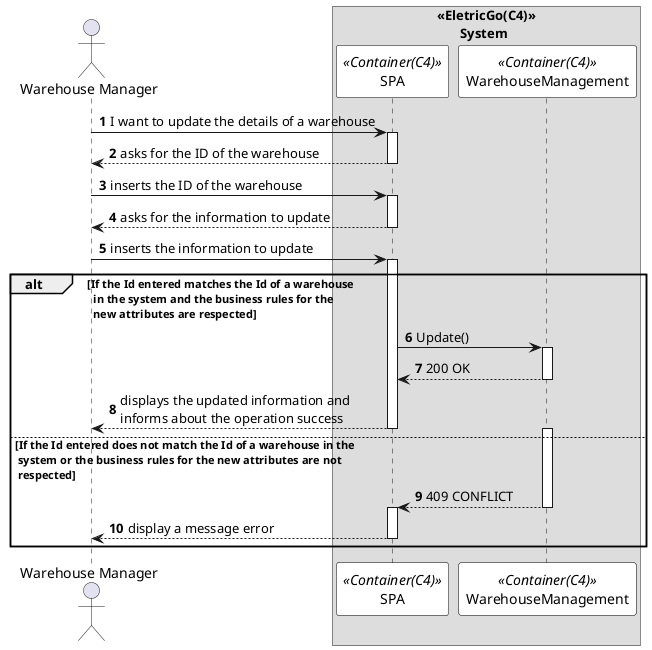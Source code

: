 @startuml 
autonumber

skinparam sequence {
ParticipantBorderColor black
ParticipantBackgroundColor white
}

actor "Warehouse Manager" as admin
box "<<EletricGo(C4)>>\n       System"
participant SPA as system <<Container(C4)>>
participant WarehouseManagement as  WM <<Container(C4)>>
end box

admin -> system: I want to update the details of a warehouse
activate system

system --> admin: asks for the ID of the warehouse
deactivate system

admin -> system: inserts the ID of the warehouse
activate system

system --> admin: asks for the information to update
deactivate system

admin -> system: inserts the information to update
activate system

alt If the Id entered matches the Id of a warehouse\n  in the system and the business rules for the\n  new attributes are respected
system -> WM : Update()
activate WM

WM --> system : 200 OK 
deactivate WM

system --> admin: displays the updated information and \ninforms about the operation success
deactivate system

else If the Id entered does not match the Id of a warehouse in the\n system or the business rules for the new attributes are not\n respected

activate WM
WM --> system : 409 CONFLICT
deactivate WM

activate system
system --> admin : display a message error
deactivate system
end 


deactivate system
deactivate admin

@enduml
@enduml